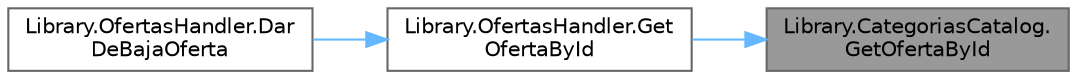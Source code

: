 digraph "Library.CategoriasCatalog.GetOfertaById"
{
 // INTERACTIVE_SVG=YES
 // LATEX_PDF_SIZE
  bgcolor="transparent";
  edge [fontname=Helvetica,fontsize=10,labelfontname=Helvetica,labelfontsize=10];
  node [fontname=Helvetica,fontsize=10,shape=box,height=0.2,width=0.4];
  rankdir="RL";
  Node1 [label="Library.CategoriasCatalog.\lGetOfertaById",height=0.2,width=0.4,color="gray40", fillcolor="grey60", style="filled", fontcolor="black",tooltip="Método para obtener OfertaDeServicio por id"];
  Node1 -> Node2 [dir="back",color="steelblue1",style="solid"];
  Node2 [label="Library.OfertasHandler.Get\lOfertaById",height=0.2,width=0.4,color="grey40", fillcolor="white", style="filled",URL="$classLibrary_1_1OfertasHandler.html#a77e846642d71cc0848a111e21fd20bbf",tooltip="Método para obtener una OfertaDeServicio por id"];
  Node2 -> Node3 [dir="back",color="steelblue1",style="solid"];
  Node3 [label="Library.OfertasHandler.Dar\lDeBajaOferta",height=0.2,width=0.4,color="grey40", fillcolor="white", style="filled",URL="$classLibrary_1_1OfertasHandler.html#a419fc6b93ef7235e39449f38494d7d1f",tooltip="Método para dar de baja una OfertaDeServicio"];
}
